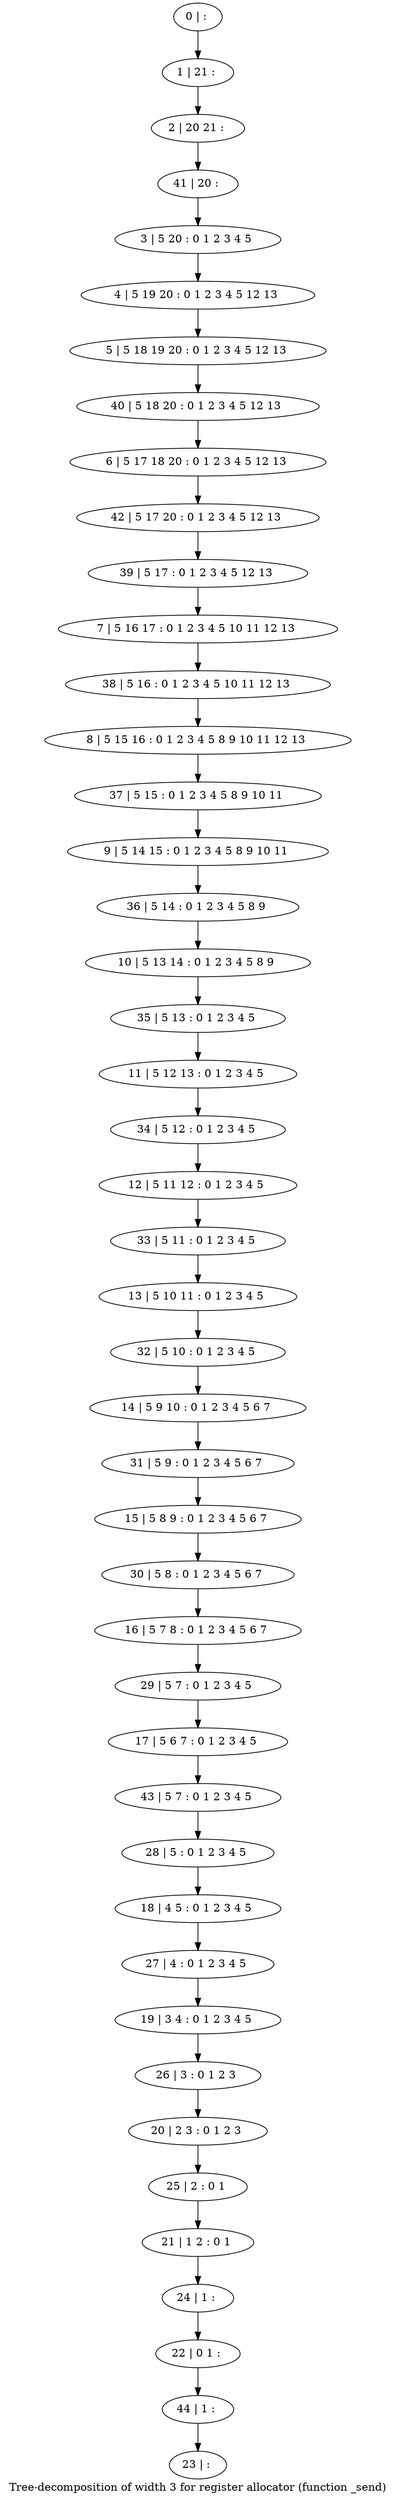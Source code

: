 digraph G {
graph [label="Tree-decomposition of width 3 for register allocator (function _send)"]
0[label="0 | : "];
1[label="1 | 21 : "];
2[label="2 | 20 21 : "];
3[label="3 | 5 20 : 0 1 2 3 4 5 "];
4[label="4 | 5 19 20 : 0 1 2 3 4 5 12 13 "];
5[label="5 | 5 18 19 20 : 0 1 2 3 4 5 12 13 "];
6[label="6 | 5 17 18 20 : 0 1 2 3 4 5 12 13 "];
7[label="7 | 5 16 17 : 0 1 2 3 4 5 10 11 12 13 "];
8[label="8 | 5 15 16 : 0 1 2 3 4 5 8 9 10 11 12 13 "];
9[label="9 | 5 14 15 : 0 1 2 3 4 5 8 9 10 11 "];
10[label="10 | 5 13 14 : 0 1 2 3 4 5 8 9 "];
11[label="11 | 5 12 13 : 0 1 2 3 4 5 "];
12[label="12 | 5 11 12 : 0 1 2 3 4 5 "];
13[label="13 | 5 10 11 : 0 1 2 3 4 5 "];
14[label="14 | 5 9 10 : 0 1 2 3 4 5 6 7 "];
15[label="15 | 5 8 9 : 0 1 2 3 4 5 6 7 "];
16[label="16 | 5 7 8 : 0 1 2 3 4 5 6 7 "];
17[label="17 | 5 6 7 : 0 1 2 3 4 5 "];
18[label="18 | 4 5 : 0 1 2 3 4 5 "];
19[label="19 | 3 4 : 0 1 2 3 4 5 "];
20[label="20 | 2 3 : 0 1 2 3 "];
21[label="21 | 1 2 : 0 1 "];
22[label="22 | 0 1 : "];
23[label="23 | : "];
24[label="24 | 1 : "];
25[label="25 | 2 : 0 1 "];
26[label="26 | 3 : 0 1 2 3 "];
27[label="27 | 4 : 0 1 2 3 4 5 "];
28[label="28 | 5 : 0 1 2 3 4 5 "];
29[label="29 | 5 7 : 0 1 2 3 4 5 "];
30[label="30 | 5 8 : 0 1 2 3 4 5 6 7 "];
31[label="31 | 5 9 : 0 1 2 3 4 5 6 7 "];
32[label="32 | 5 10 : 0 1 2 3 4 5 "];
33[label="33 | 5 11 : 0 1 2 3 4 5 "];
34[label="34 | 5 12 : 0 1 2 3 4 5 "];
35[label="35 | 5 13 : 0 1 2 3 4 5 "];
36[label="36 | 5 14 : 0 1 2 3 4 5 8 9 "];
37[label="37 | 5 15 : 0 1 2 3 4 5 8 9 10 11 "];
38[label="38 | 5 16 : 0 1 2 3 4 5 10 11 12 13 "];
39[label="39 | 5 17 : 0 1 2 3 4 5 12 13 "];
40[label="40 | 5 18 20 : 0 1 2 3 4 5 12 13 "];
41[label="41 | 20 : "];
42[label="42 | 5 17 20 : 0 1 2 3 4 5 12 13 "];
43[label="43 | 5 7 : 0 1 2 3 4 5 "];
44[label="44 | 1 : "];
0->1 ;
1->2 ;
3->4 ;
4->5 ;
24->22 ;
21->24 ;
25->21 ;
20->25 ;
26->20 ;
19->26 ;
27->19 ;
18->27 ;
28->18 ;
29->17 ;
16->29 ;
30->16 ;
15->30 ;
31->15 ;
14->31 ;
32->14 ;
13->32 ;
33->13 ;
12->33 ;
34->12 ;
11->34 ;
35->11 ;
10->35 ;
36->10 ;
9->36 ;
37->9 ;
8->37 ;
38->8 ;
7->38 ;
39->7 ;
40->6 ;
5->40 ;
41->3 ;
2->41 ;
42->39 ;
6->42 ;
43->28 ;
17->43 ;
44->23 ;
22->44 ;
}
